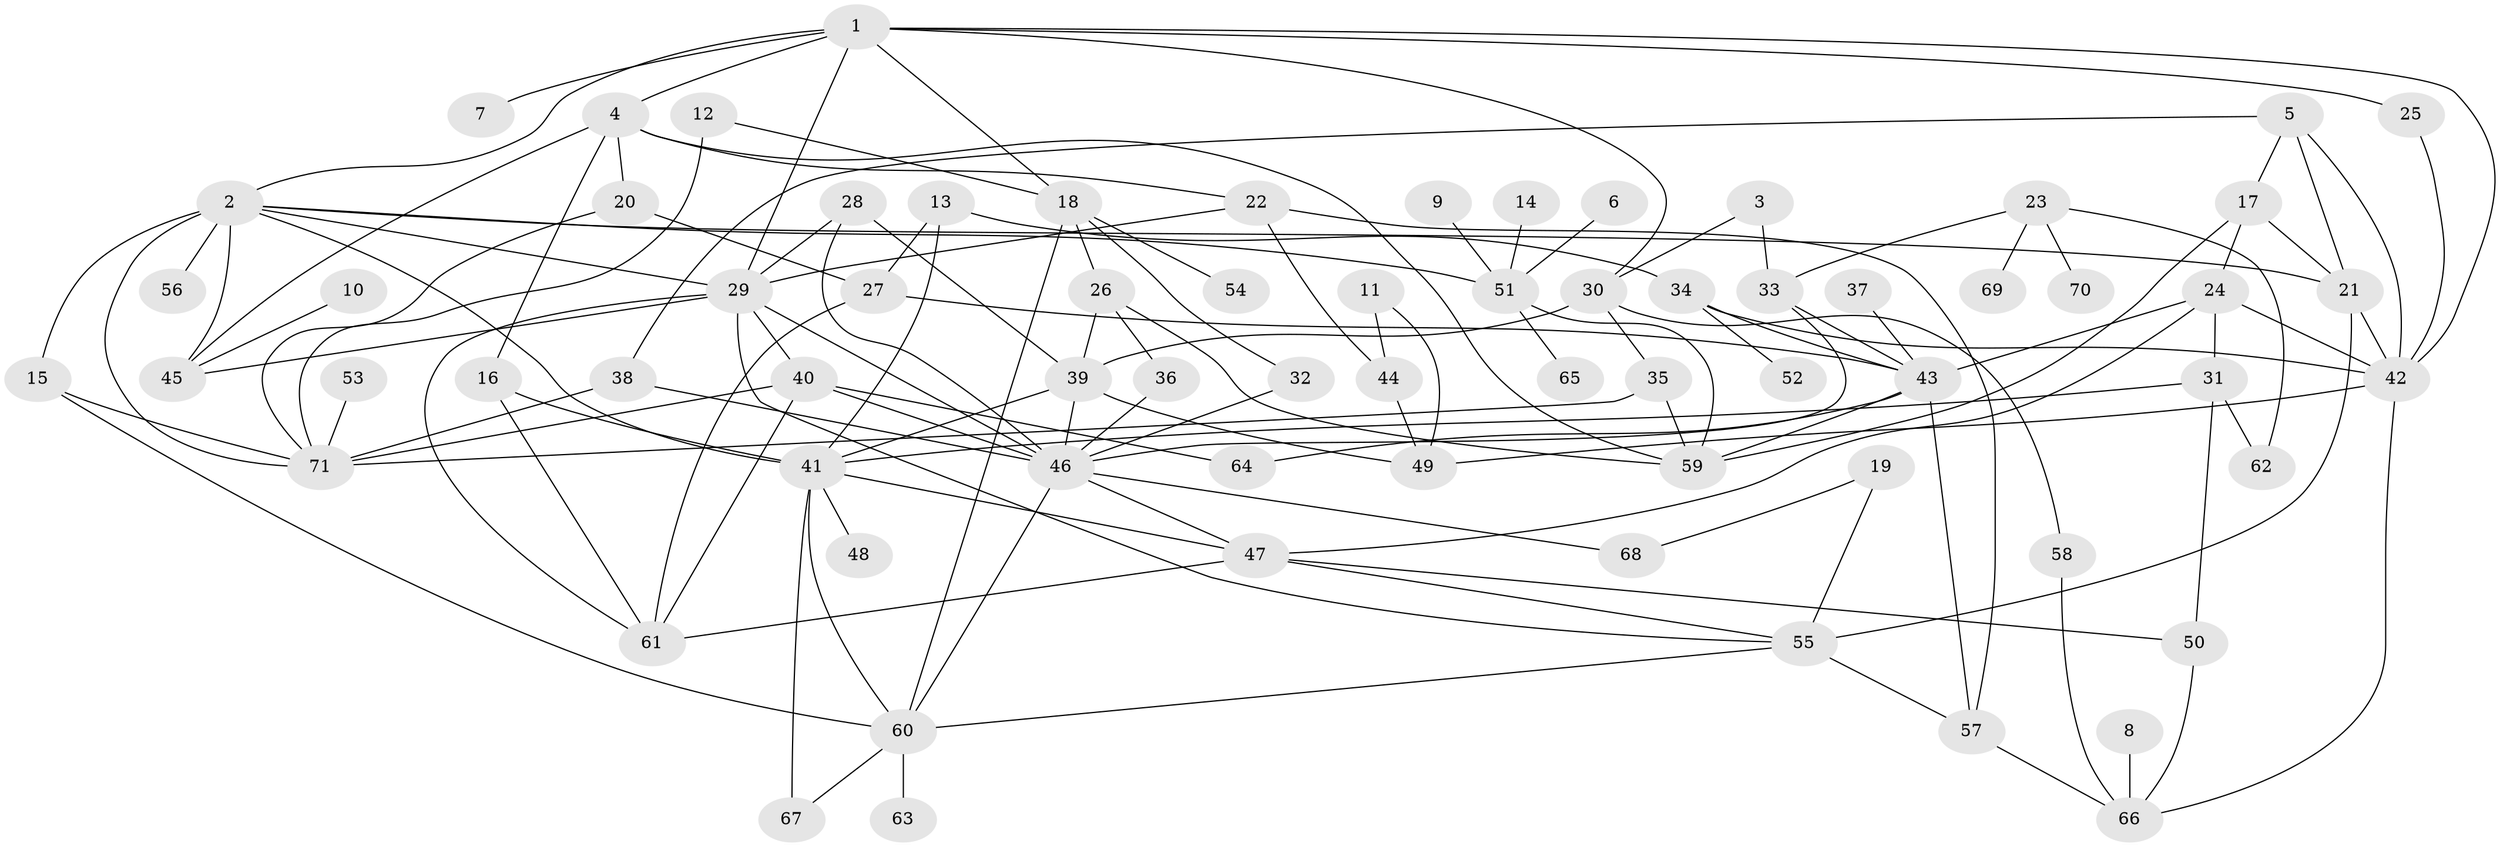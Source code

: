 // original degree distribution, {7: 0.02127659574468085, 9: 0.0070921985815602835, 3: 0.2127659574468085, 2: 0.3049645390070922, 5: 0.05673758865248227, 8: 0.014184397163120567, 6: 0.03546099290780142, 4: 0.16312056737588654, 1: 0.18439716312056736}
// Generated by graph-tools (version 1.1) at 2025/49/03/09/25 03:49:19]
// undirected, 71 vertices, 132 edges
graph export_dot {
graph [start="1"]
  node [color=gray90,style=filled];
  1;
  2;
  3;
  4;
  5;
  6;
  7;
  8;
  9;
  10;
  11;
  12;
  13;
  14;
  15;
  16;
  17;
  18;
  19;
  20;
  21;
  22;
  23;
  24;
  25;
  26;
  27;
  28;
  29;
  30;
  31;
  32;
  33;
  34;
  35;
  36;
  37;
  38;
  39;
  40;
  41;
  42;
  43;
  44;
  45;
  46;
  47;
  48;
  49;
  50;
  51;
  52;
  53;
  54;
  55;
  56;
  57;
  58;
  59;
  60;
  61;
  62;
  63;
  64;
  65;
  66;
  67;
  68;
  69;
  70;
  71;
  1 -- 2 [weight=1.0];
  1 -- 4 [weight=1.0];
  1 -- 7 [weight=1.0];
  1 -- 18 [weight=1.0];
  1 -- 25 [weight=1.0];
  1 -- 29 [weight=1.0];
  1 -- 30 [weight=1.0];
  1 -- 42 [weight=1.0];
  2 -- 15 [weight=1.0];
  2 -- 21 [weight=1.0];
  2 -- 29 [weight=1.0];
  2 -- 41 [weight=1.0];
  2 -- 45 [weight=1.0];
  2 -- 51 [weight=1.0];
  2 -- 56 [weight=1.0];
  2 -- 71 [weight=1.0];
  3 -- 30 [weight=1.0];
  3 -- 33 [weight=1.0];
  4 -- 16 [weight=1.0];
  4 -- 20 [weight=1.0];
  4 -- 22 [weight=1.0];
  4 -- 45 [weight=1.0];
  4 -- 59 [weight=1.0];
  5 -- 17 [weight=1.0];
  5 -- 21 [weight=1.0];
  5 -- 38 [weight=1.0];
  5 -- 42 [weight=1.0];
  6 -- 51 [weight=1.0];
  8 -- 66 [weight=1.0];
  9 -- 51 [weight=1.0];
  10 -- 45 [weight=1.0];
  11 -- 44 [weight=1.0];
  11 -- 49 [weight=1.0];
  12 -- 18 [weight=1.0];
  12 -- 71 [weight=1.0];
  13 -- 27 [weight=1.0];
  13 -- 34 [weight=1.0];
  13 -- 41 [weight=1.0];
  14 -- 51 [weight=1.0];
  15 -- 60 [weight=1.0];
  15 -- 71 [weight=1.0];
  16 -- 41 [weight=1.0];
  16 -- 61 [weight=1.0];
  17 -- 21 [weight=1.0];
  17 -- 24 [weight=1.0];
  17 -- 59 [weight=1.0];
  18 -- 26 [weight=1.0];
  18 -- 32 [weight=1.0];
  18 -- 54 [weight=1.0];
  18 -- 60 [weight=1.0];
  19 -- 55 [weight=1.0];
  19 -- 68 [weight=1.0];
  20 -- 27 [weight=1.0];
  20 -- 71 [weight=1.0];
  21 -- 42 [weight=1.0];
  21 -- 55 [weight=1.0];
  22 -- 29 [weight=1.0];
  22 -- 44 [weight=1.0];
  22 -- 57 [weight=1.0];
  23 -- 33 [weight=1.0];
  23 -- 62 [weight=1.0];
  23 -- 69 [weight=1.0];
  23 -- 70 [weight=1.0];
  24 -- 31 [weight=1.0];
  24 -- 42 [weight=1.0];
  24 -- 43 [weight=1.0];
  24 -- 47 [weight=1.0];
  25 -- 42 [weight=1.0];
  26 -- 36 [weight=1.0];
  26 -- 39 [weight=1.0];
  26 -- 59 [weight=1.0];
  27 -- 43 [weight=1.0];
  27 -- 61 [weight=1.0];
  28 -- 29 [weight=1.0];
  28 -- 39 [weight=1.0];
  28 -- 46 [weight=1.0];
  29 -- 40 [weight=1.0];
  29 -- 45 [weight=1.0];
  29 -- 46 [weight=1.0];
  29 -- 55 [weight=1.0];
  29 -- 61 [weight=1.0];
  30 -- 35 [weight=1.0];
  30 -- 39 [weight=1.0];
  30 -- 58 [weight=1.0];
  31 -- 41 [weight=1.0];
  31 -- 50 [weight=1.0];
  31 -- 62 [weight=1.0];
  32 -- 46 [weight=1.0];
  33 -- 43 [weight=1.0];
  33 -- 46 [weight=1.0];
  34 -- 42 [weight=1.0];
  34 -- 43 [weight=1.0];
  34 -- 52 [weight=1.0];
  35 -- 59 [weight=1.0];
  35 -- 71 [weight=1.0];
  36 -- 46 [weight=2.0];
  37 -- 43 [weight=1.0];
  38 -- 46 [weight=2.0];
  38 -- 71 [weight=1.0];
  39 -- 41 [weight=1.0];
  39 -- 46 [weight=1.0];
  39 -- 49 [weight=1.0];
  40 -- 46 [weight=2.0];
  40 -- 61 [weight=1.0];
  40 -- 64 [weight=1.0];
  40 -- 71 [weight=1.0];
  41 -- 47 [weight=1.0];
  41 -- 48 [weight=1.0];
  41 -- 60 [weight=1.0];
  41 -- 67 [weight=1.0];
  42 -- 49 [weight=1.0];
  42 -- 66 [weight=1.0];
  43 -- 57 [weight=1.0];
  43 -- 59 [weight=1.0];
  43 -- 64 [weight=1.0];
  44 -- 49 [weight=1.0];
  46 -- 47 [weight=1.0];
  46 -- 60 [weight=1.0];
  46 -- 68 [weight=1.0];
  47 -- 50 [weight=1.0];
  47 -- 55 [weight=1.0];
  47 -- 61 [weight=1.0];
  50 -- 66 [weight=1.0];
  51 -- 59 [weight=1.0];
  51 -- 65 [weight=1.0];
  53 -- 71 [weight=1.0];
  55 -- 57 [weight=1.0];
  55 -- 60 [weight=1.0];
  57 -- 66 [weight=1.0];
  58 -- 66 [weight=1.0];
  60 -- 63 [weight=1.0];
  60 -- 67 [weight=1.0];
}
